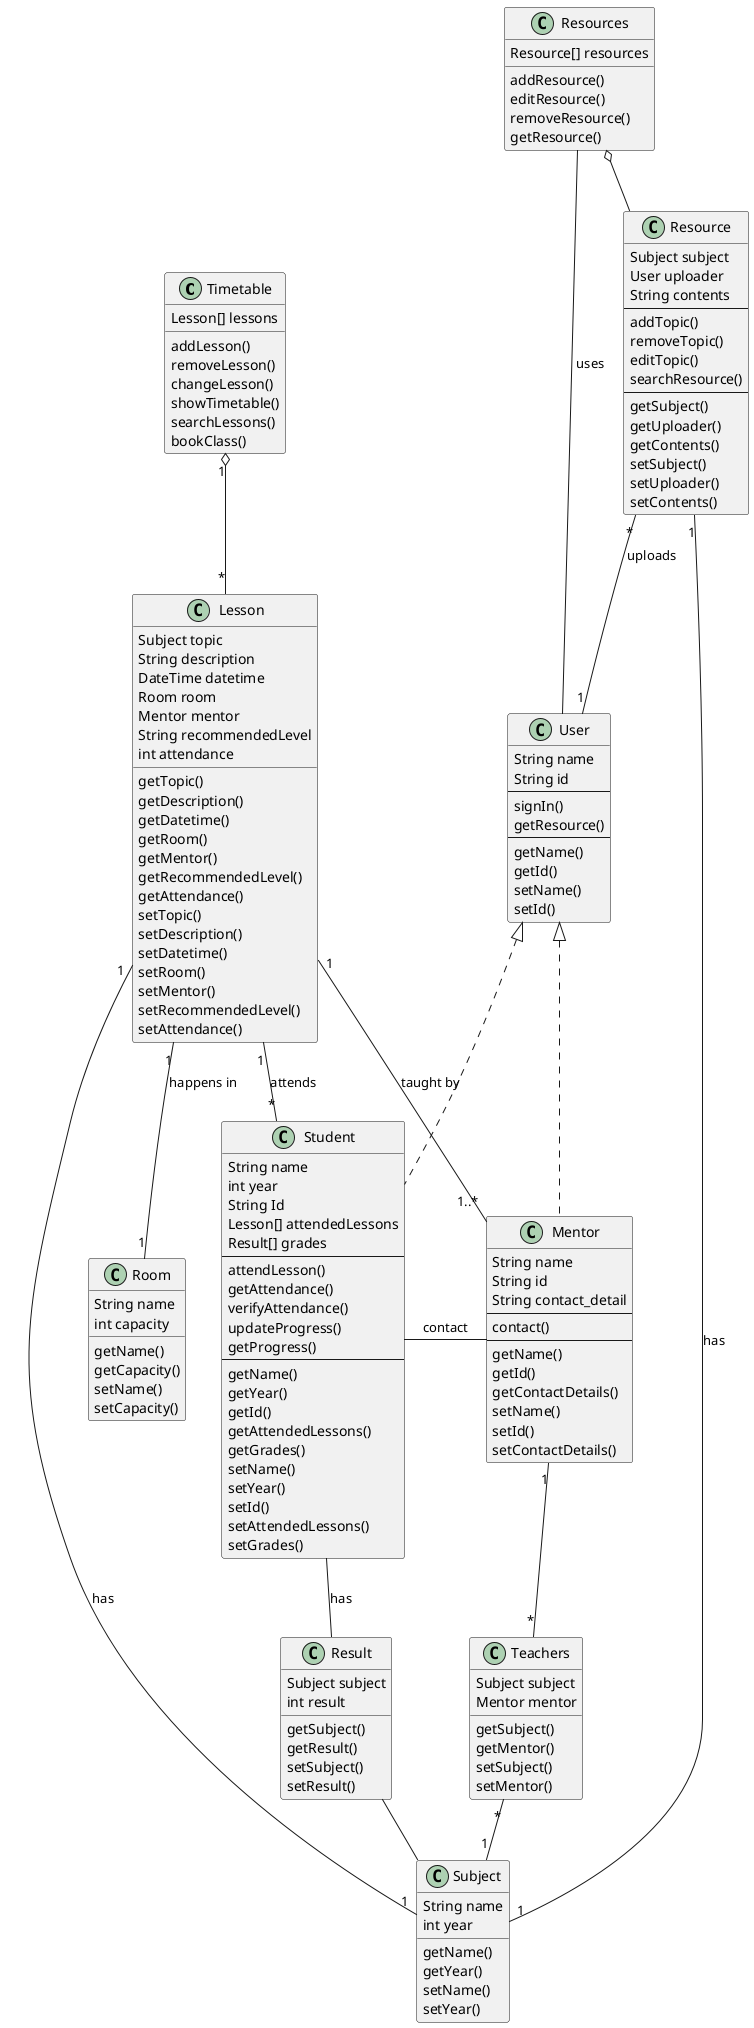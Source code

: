 @startuml

Timetable "1" o-- "*" Lesson
Lesson "1" -- "1" Room : happens in
Lesson "1" -- "1..*" Mentor : taught by

Mentor "1" -- "*" Teachers
Teachers "*" -- "1" Subject
Resource "*" -- "1" User : uploads
User <|.. Student
User <|.. Mentor
Resource "1" -- "1" Subject : has
Resources o-- Resource
Lesson "1" -- "1" Subject : has
Lesson "1" -- "*" Student : attends
Resources -- User : uses

class Timetable {
  Lesson[] lessons
  addLesson()
  removeLesson()
  changeLesson()
  showTimetable()
  searchLessons()
  bookClass()
}

class Lesson {
  Subject topic
  String description
  DateTime datetime
  Room room
  Mentor mentor
  String recommendedLevel
  int attendance
  getTopic()
  getDescription()
  getDatetime()
  getRoom()
  getMentor()
  getRecommendedLevel()
  getAttendance()
  setTopic()
  setDescription()
  setDatetime()
  setRoom()
  setMentor()
  setRecommendedLevel()
  setAttendance()
}

class Room {
  String name
  int capacity
  getName()
  getCapacity()
  setName()
  setCapacity()
}

class Mentor {
  String name
  String id
  String contact_detail
  ---
  contact()
  ---
  getName()
  getId()
  getContactDetails()
  setName()
  setId()
  setContactDetails()
}

Student - Mentor : contact

class Resources {
  Resource[] resources
  addResource()
  editResource()
  removeResource()
  getResource()
}

class Resource {
  Subject subject
  User uploader
  String contents
  ---
  addTopic()
  removeTopic()
  editTopic()
  searchResource()
  ---
  getSubject()
  getUploader()
  getContents()
  setSubject()
  setUploader()
  setContents()
}

class User {
  String name
  String id
  ---
  signIn()
  getResource()
  ---
  getName()
  getId()
  setName()
  setId()
}

class Student {
  String name
  int year
  String Id
  Lesson[] attendedLessons
  Result[] grades
  ---
  attendLesson()
  getAttendance()
  verifyAttendance()
  updateProgress()
  getProgress()
  ---
  getName()
  getYear()
  getId()
  getAttendedLessons()
  getGrades()
  setName()
  setYear()
  setId()
  setAttendedLessons()
  setGrades()
}

Student -- Result : has
Result -- Subject

class Result {
  Subject subject
  int result
  getSubject()
  getResult()
  setSubject()
  setResult()
}

class Subject {
  String name
  int year
  getName()
  getYear()
  setName()
  setYear()
}

class Teachers {
  Subject subject
  Mentor mentor
  getSubject()
  getMentor()
  setSubject()
  setMentor()
}

@enduml
